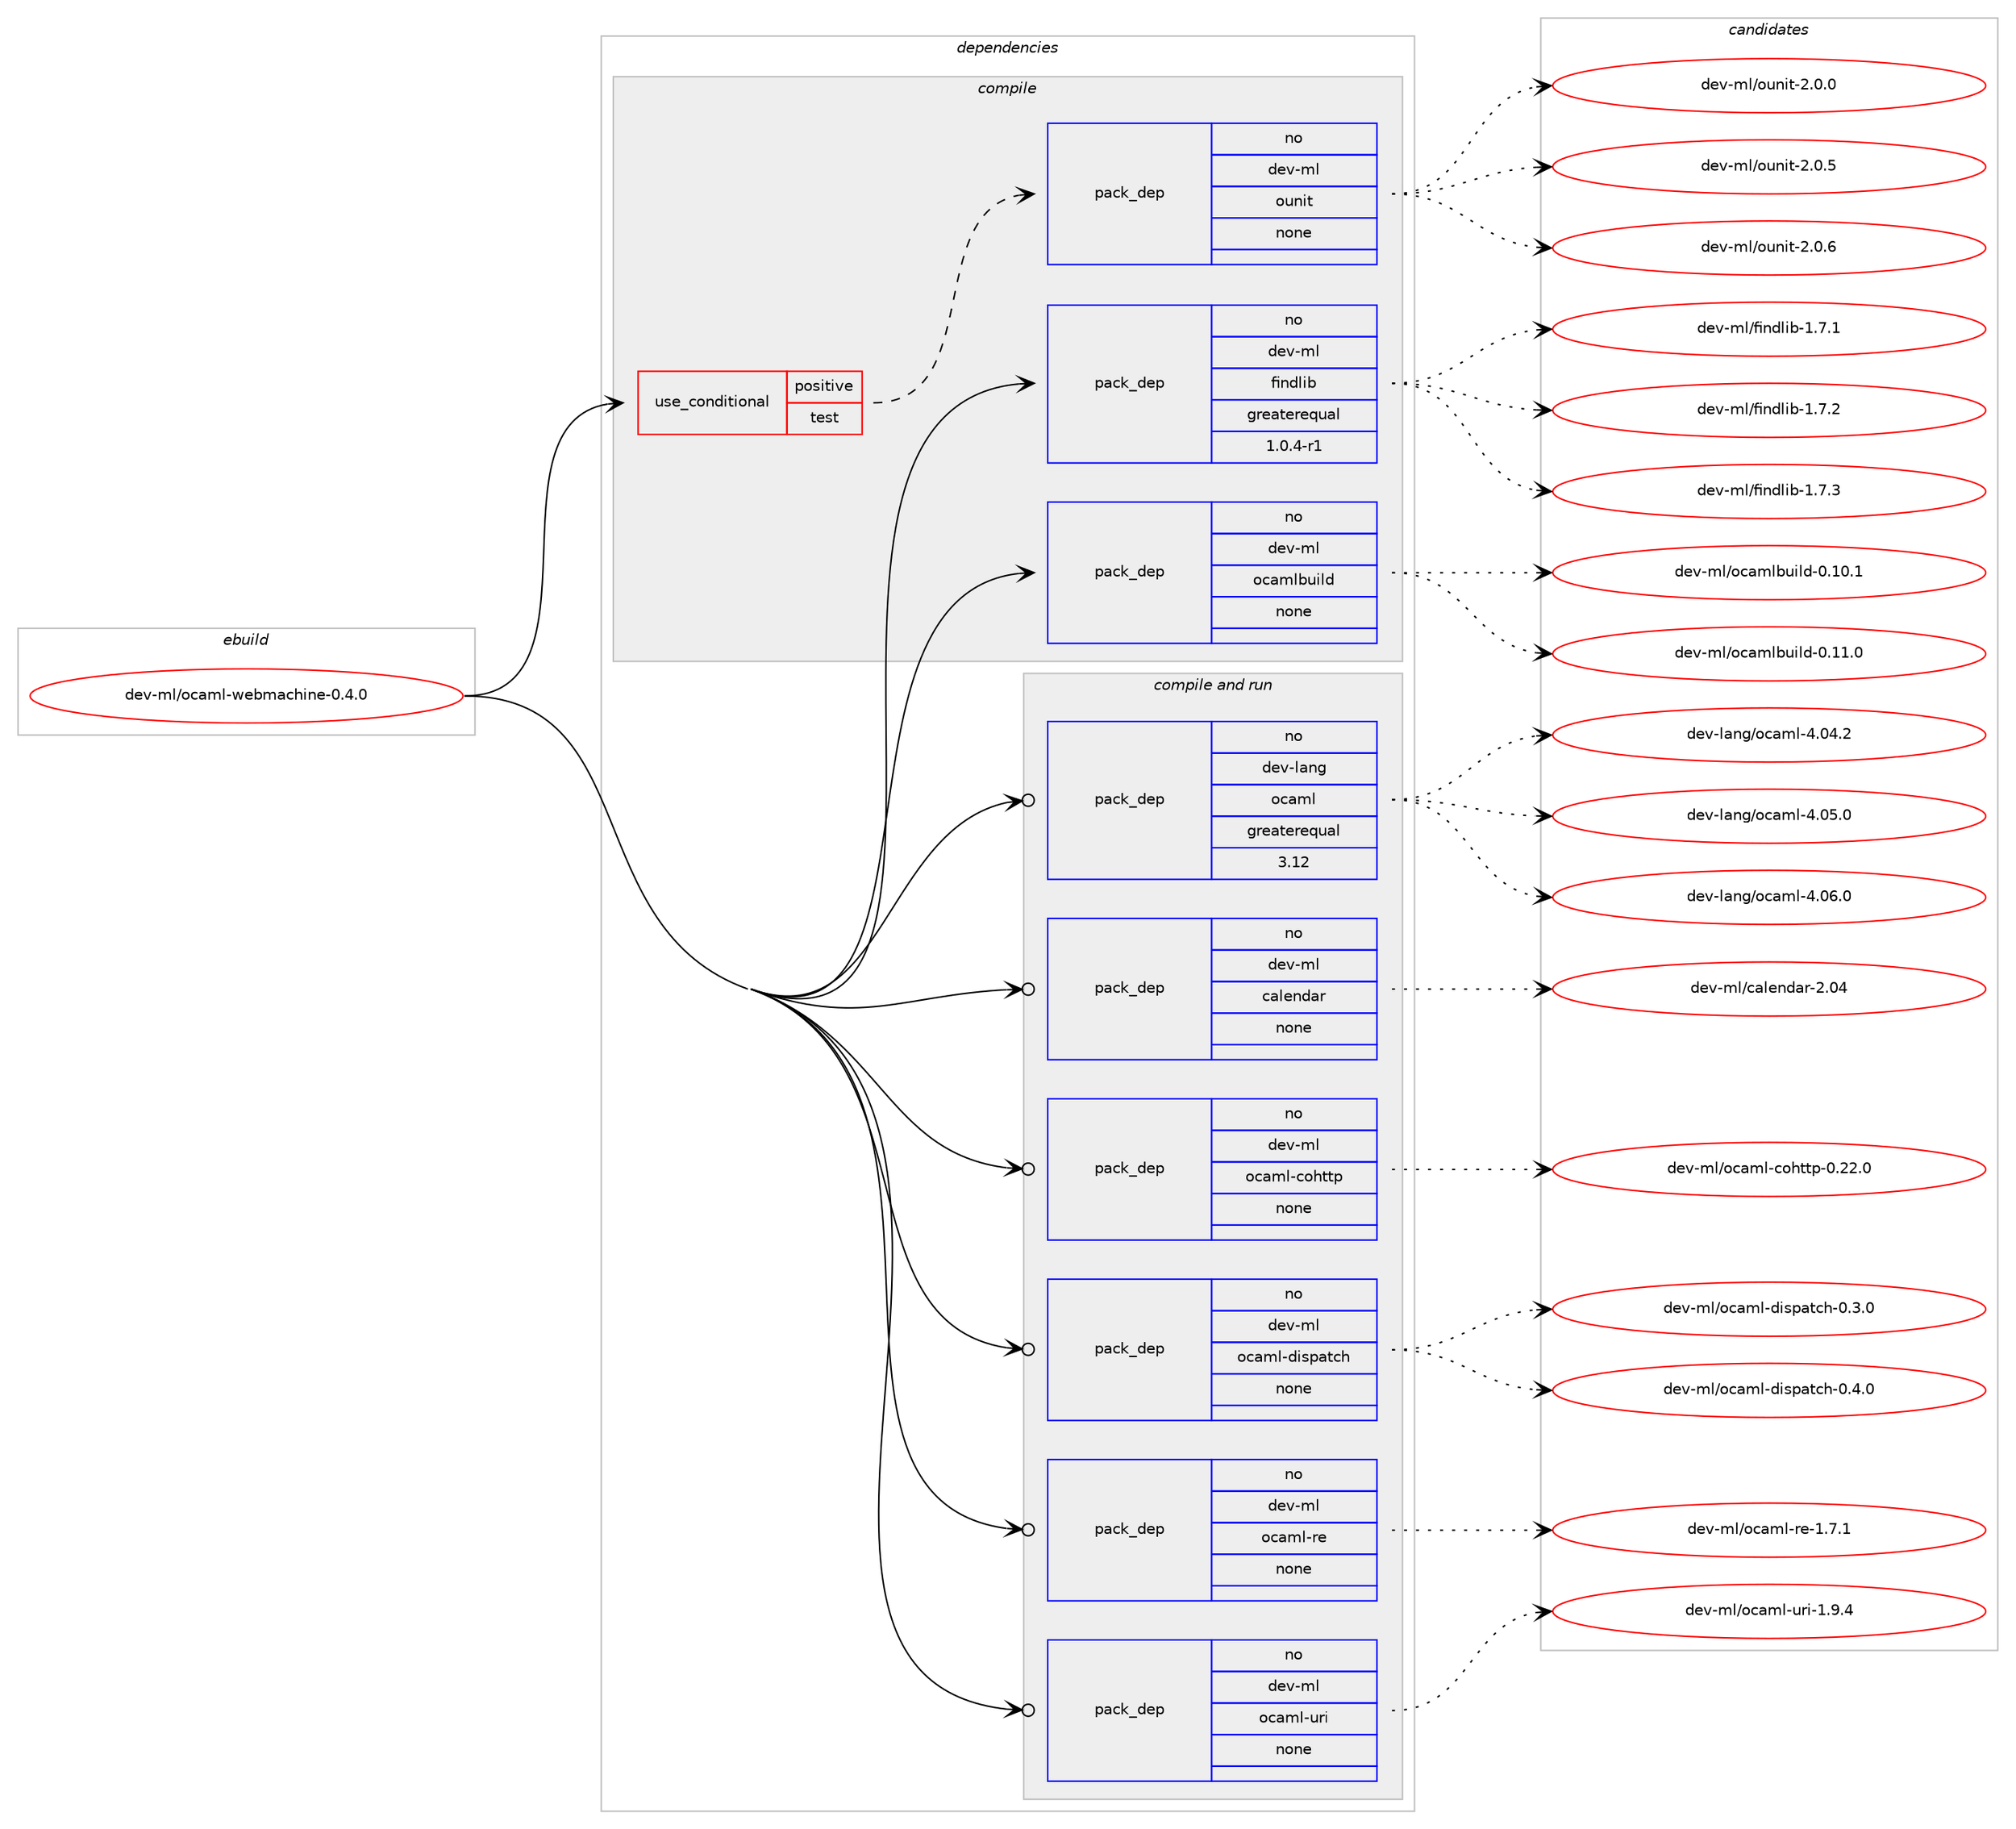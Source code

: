 digraph prolog {

# *************
# Graph options
# *************

newrank=true;
concentrate=true;
compound=true;
graph [rankdir=LR,fontname=Helvetica,fontsize=10,ranksep=1.5];#, ranksep=2.5, nodesep=0.2];
edge  [arrowhead=vee];
node  [fontname=Helvetica,fontsize=10];

# **********
# The ebuild
# **********

subgraph cluster_leftcol {
color=gray;
rank=same;
label=<<i>ebuild</i>>;
id [label="dev-ml/ocaml-webmachine-0.4.0", color=red, width=4, href="../dev-ml/ocaml-webmachine-0.4.0.svg"];
}

# ****************
# The dependencies
# ****************

subgraph cluster_midcol {
color=gray;
label=<<i>dependencies</i>>;
subgraph cluster_compile {
fillcolor="#eeeeee";
style=filled;
label=<<i>compile</i>>;
subgraph cond26565 {
dependency123357 [label=<<TABLE BORDER="0" CELLBORDER="1" CELLSPACING="0" CELLPADDING="4"><TR><TD ROWSPAN="3" CELLPADDING="10">use_conditional</TD></TR><TR><TD>positive</TD></TR><TR><TD>test</TD></TR></TABLE>>, shape=none, color=red];
subgraph pack93135 {
dependency123358 [label=<<TABLE BORDER="0" CELLBORDER="1" CELLSPACING="0" CELLPADDING="4" WIDTH="220"><TR><TD ROWSPAN="6" CELLPADDING="30">pack_dep</TD></TR><TR><TD WIDTH="110">no</TD></TR><TR><TD>dev-ml</TD></TR><TR><TD>ounit</TD></TR><TR><TD>none</TD></TR><TR><TD></TD></TR></TABLE>>, shape=none, color=blue];
}
dependency123357:e -> dependency123358:w [weight=20,style="dashed",arrowhead="vee"];
}
id:e -> dependency123357:w [weight=20,style="solid",arrowhead="vee"];
subgraph pack93136 {
dependency123359 [label=<<TABLE BORDER="0" CELLBORDER="1" CELLSPACING="0" CELLPADDING="4" WIDTH="220"><TR><TD ROWSPAN="6" CELLPADDING="30">pack_dep</TD></TR><TR><TD WIDTH="110">no</TD></TR><TR><TD>dev-ml</TD></TR><TR><TD>findlib</TD></TR><TR><TD>greaterequal</TD></TR><TR><TD>1.0.4-r1</TD></TR></TABLE>>, shape=none, color=blue];
}
id:e -> dependency123359:w [weight=20,style="solid",arrowhead="vee"];
subgraph pack93137 {
dependency123360 [label=<<TABLE BORDER="0" CELLBORDER="1" CELLSPACING="0" CELLPADDING="4" WIDTH="220"><TR><TD ROWSPAN="6" CELLPADDING="30">pack_dep</TD></TR><TR><TD WIDTH="110">no</TD></TR><TR><TD>dev-ml</TD></TR><TR><TD>ocamlbuild</TD></TR><TR><TD>none</TD></TR><TR><TD></TD></TR></TABLE>>, shape=none, color=blue];
}
id:e -> dependency123360:w [weight=20,style="solid",arrowhead="vee"];
}
subgraph cluster_compileandrun {
fillcolor="#eeeeee";
style=filled;
label=<<i>compile and run</i>>;
subgraph pack93138 {
dependency123361 [label=<<TABLE BORDER="0" CELLBORDER="1" CELLSPACING="0" CELLPADDING="4" WIDTH="220"><TR><TD ROWSPAN="6" CELLPADDING="30">pack_dep</TD></TR><TR><TD WIDTH="110">no</TD></TR><TR><TD>dev-lang</TD></TR><TR><TD>ocaml</TD></TR><TR><TD>greaterequal</TD></TR><TR><TD>3.12</TD></TR></TABLE>>, shape=none, color=blue];
}
id:e -> dependency123361:w [weight=20,style="solid",arrowhead="odotvee"];
subgraph pack93139 {
dependency123362 [label=<<TABLE BORDER="0" CELLBORDER="1" CELLSPACING="0" CELLPADDING="4" WIDTH="220"><TR><TD ROWSPAN="6" CELLPADDING="30">pack_dep</TD></TR><TR><TD WIDTH="110">no</TD></TR><TR><TD>dev-ml</TD></TR><TR><TD>calendar</TD></TR><TR><TD>none</TD></TR><TR><TD></TD></TR></TABLE>>, shape=none, color=blue];
}
id:e -> dependency123362:w [weight=20,style="solid",arrowhead="odotvee"];
subgraph pack93140 {
dependency123363 [label=<<TABLE BORDER="0" CELLBORDER="1" CELLSPACING="0" CELLPADDING="4" WIDTH="220"><TR><TD ROWSPAN="6" CELLPADDING="30">pack_dep</TD></TR><TR><TD WIDTH="110">no</TD></TR><TR><TD>dev-ml</TD></TR><TR><TD>ocaml-cohttp</TD></TR><TR><TD>none</TD></TR><TR><TD></TD></TR></TABLE>>, shape=none, color=blue];
}
id:e -> dependency123363:w [weight=20,style="solid",arrowhead="odotvee"];
subgraph pack93141 {
dependency123364 [label=<<TABLE BORDER="0" CELLBORDER="1" CELLSPACING="0" CELLPADDING="4" WIDTH="220"><TR><TD ROWSPAN="6" CELLPADDING="30">pack_dep</TD></TR><TR><TD WIDTH="110">no</TD></TR><TR><TD>dev-ml</TD></TR><TR><TD>ocaml-dispatch</TD></TR><TR><TD>none</TD></TR><TR><TD></TD></TR></TABLE>>, shape=none, color=blue];
}
id:e -> dependency123364:w [weight=20,style="solid",arrowhead="odotvee"];
subgraph pack93142 {
dependency123365 [label=<<TABLE BORDER="0" CELLBORDER="1" CELLSPACING="0" CELLPADDING="4" WIDTH="220"><TR><TD ROWSPAN="6" CELLPADDING="30">pack_dep</TD></TR><TR><TD WIDTH="110">no</TD></TR><TR><TD>dev-ml</TD></TR><TR><TD>ocaml-re</TD></TR><TR><TD>none</TD></TR><TR><TD></TD></TR></TABLE>>, shape=none, color=blue];
}
id:e -> dependency123365:w [weight=20,style="solid",arrowhead="odotvee"];
subgraph pack93143 {
dependency123366 [label=<<TABLE BORDER="0" CELLBORDER="1" CELLSPACING="0" CELLPADDING="4" WIDTH="220"><TR><TD ROWSPAN="6" CELLPADDING="30">pack_dep</TD></TR><TR><TD WIDTH="110">no</TD></TR><TR><TD>dev-ml</TD></TR><TR><TD>ocaml-uri</TD></TR><TR><TD>none</TD></TR><TR><TD></TD></TR></TABLE>>, shape=none, color=blue];
}
id:e -> dependency123366:w [weight=20,style="solid",arrowhead="odotvee"];
}
subgraph cluster_run {
fillcolor="#eeeeee";
style=filled;
label=<<i>run</i>>;
}
}

# **************
# The candidates
# **************

subgraph cluster_choices {
rank=same;
color=gray;
label=<<i>candidates</i>>;

subgraph choice93135 {
color=black;
nodesep=1;
choice1001011184510910847111117110105116455046484648 [label="dev-ml/ounit-2.0.0", color=red, width=4,href="../dev-ml/ounit-2.0.0.svg"];
choice1001011184510910847111117110105116455046484653 [label="dev-ml/ounit-2.0.5", color=red, width=4,href="../dev-ml/ounit-2.0.5.svg"];
choice1001011184510910847111117110105116455046484654 [label="dev-ml/ounit-2.0.6", color=red, width=4,href="../dev-ml/ounit-2.0.6.svg"];
dependency123358:e -> choice1001011184510910847111117110105116455046484648:w [style=dotted,weight="100"];
dependency123358:e -> choice1001011184510910847111117110105116455046484653:w [style=dotted,weight="100"];
dependency123358:e -> choice1001011184510910847111117110105116455046484654:w [style=dotted,weight="100"];
}
subgraph choice93136 {
color=black;
nodesep=1;
choice100101118451091084710210511010010810598454946554649 [label="dev-ml/findlib-1.7.1", color=red, width=4,href="../dev-ml/findlib-1.7.1.svg"];
choice100101118451091084710210511010010810598454946554650 [label="dev-ml/findlib-1.7.2", color=red, width=4,href="../dev-ml/findlib-1.7.2.svg"];
choice100101118451091084710210511010010810598454946554651 [label="dev-ml/findlib-1.7.3", color=red, width=4,href="../dev-ml/findlib-1.7.3.svg"];
dependency123359:e -> choice100101118451091084710210511010010810598454946554649:w [style=dotted,weight="100"];
dependency123359:e -> choice100101118451091084710210511010010810598454946554650:w [style=dotted,weight="100"];
dependency123359:e -> choice100101118451091084710210511010010810598454946554651:w [style=dotted,weight="100"];
}
subgraph choice93137 {
color=black;
nodesep=1;
choice100101118451091084711199971091089811710510810045484649484649 [label="dev-ml/ocamlbuild-0.10.1", color=red, width=4,href="../dev-ml/ocamlbuild-0.10.1.svg"];
choice100101118451091084711199971091089811710510810045484649494648 [label="dev-ml/ocamlbuild-0.11.0", color=red, width=4,href="../dev-ml/ocamlbuild-0.11.0.svg"];
dependency123360:e -> choice100101118451091084711199971091089811710510810045484649484649:w [style=dotted,weight="100"];
dependency123360:e -> choice100101118451091084711199971091089811710510810045484649494648:w [style=dotted,weight="100"];
}
subgraph choice93138 {
color=black;
nodesep=1;
choice100101118451089711010347111999710910845524648524650 [label="dev-lang/ocaml-4.04.2", color=red, width=4,href="../dev-lang/ocaml-4.04.2.svg"];
choice100101118451089711010347111999710910845524648534648 [label="dev-lang/ocaml-4.05.0", color=red, width=4,href="../dev-lang/ocaml-4.05.0.svg"];
choice100101118451089711010347111999710910845524648544648 [label="dev-lang/ocaml-4.06.0", color=red, width=4,href="../dev-lang/ocaml-4.06.0.svg"];
dependency123361:e -> choice100101118451089711010347111999710910845524648524650:w [style=dotted,weight="100"];
dependency123361:e -> choice100101118451089711010347111999710910845524648534648:w [style=dotted,weight="100"];
dependency123361:e -> choice100101118451089711010347111999710910845524648544648:w [style=dotted,weight="100"];
}
subgraph choice93139 {
color=black;
nodesep=1;
choice10010111845109108479997108101110100971144550464852 [label="dev-ml/calendar-2.04", color=red, width=4,href="../dev-ml/calendar-2.04.svg"];
dependency123362:e -> choice10010111845109108479997108101110100971144550464852:w [style=dotted,weight="100"];
}
subgraph choice93140 {
color=black;
nodesep=1;
choice10010111845109108471119997109108459911110411611611245484650504648 [label="dev-ml/ocaml-cohttp-0.22.0", color=red, width=4,href="../dev-ml/ocaml-cohttp-0.22.0.svg"];
dependency123363:e -> choice10010111845109108471119997109108459911110411611611245484650504648:w [style=dotted,weight="100"];
}
subgraph choice93141 {
color=black;
nodesep=1;
choice10010111845109108471119997109108451001051151129711699104454846514648 [label="dev-ml/ocaml-dispatch-0.3.0", color=red, width=4,href="../dev-ml/ocaml-dispatch-0.3.0.svg"];
choice10010111845109108471119997109108451001051151129711699104454846524648 [label="dev-ml/ocaml-dispatch-0.4.0", color=red, width=4,href="../dev-ml/ocaml-dispatch-0.4.0.svg"];
dependency123364:e -> choice10010111845109108471119997109108451001051151129711699104454846514648:w [style=dotted,weight="100"];
dependency123364:e -> choice10010111845109108471119997109108451001051151129711699104454846524648:w [style=dotted,weight="100"];
}
subgraph choice93142 {
color=black;
nodesep=1;
choice1001011184510910847111999710910845114101454946554649 [label="dev-ml/ocaml-re-1.7.1", color=red, width=4,href="../dev-ml/ocaml-re-1.7.1.svg"];
dependency123365:e -> choice1001011184510910847111999710910845114101454946554649:w [style=dotted,weight="100"];
}
subgraph choice93143 {
color=black;
nodesep=1;
choice1001011184510910847111999710910845117114105454946574652 [label="dev-ml/ocaml-uri-1.9.4", color=red, width=4,href="../dev-ml/ocaml-uri-1.9.4.svg"];
dependency123366:e -> choice1001011184510910847111999710910845117114105454946574652:w [style=dotted,weight="100"];
}
}

}

